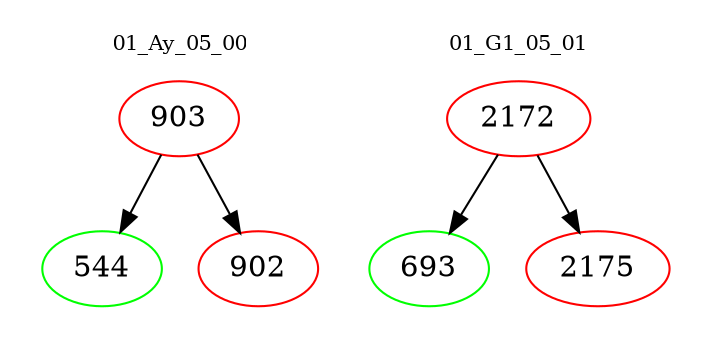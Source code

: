 digraph{
subgraph cluster_0 {
color = white
label = "01_Ay_05_00";
fontsize=10;
T0_903 [label="903", color="red"]
T0_903 -> T0_544 [color="black"]
T0_544 [label="544", color="green"]
T0_903 -> T0_902 [color="black"]
T0_902 [label="902", color="red"]
}
subgraph cluster_1 {
color = white
label = "01_G1_05_01";
fontsize=10;
T1_2172 [label="2172", color="red"]
T1_2172 -> T1_693 [color="black"]
T1_693 [label="693", color="green"]
T1_2172 -> T1_2175 [color="black"]
T1_2175 [label="2175", color="red"]
}
}
